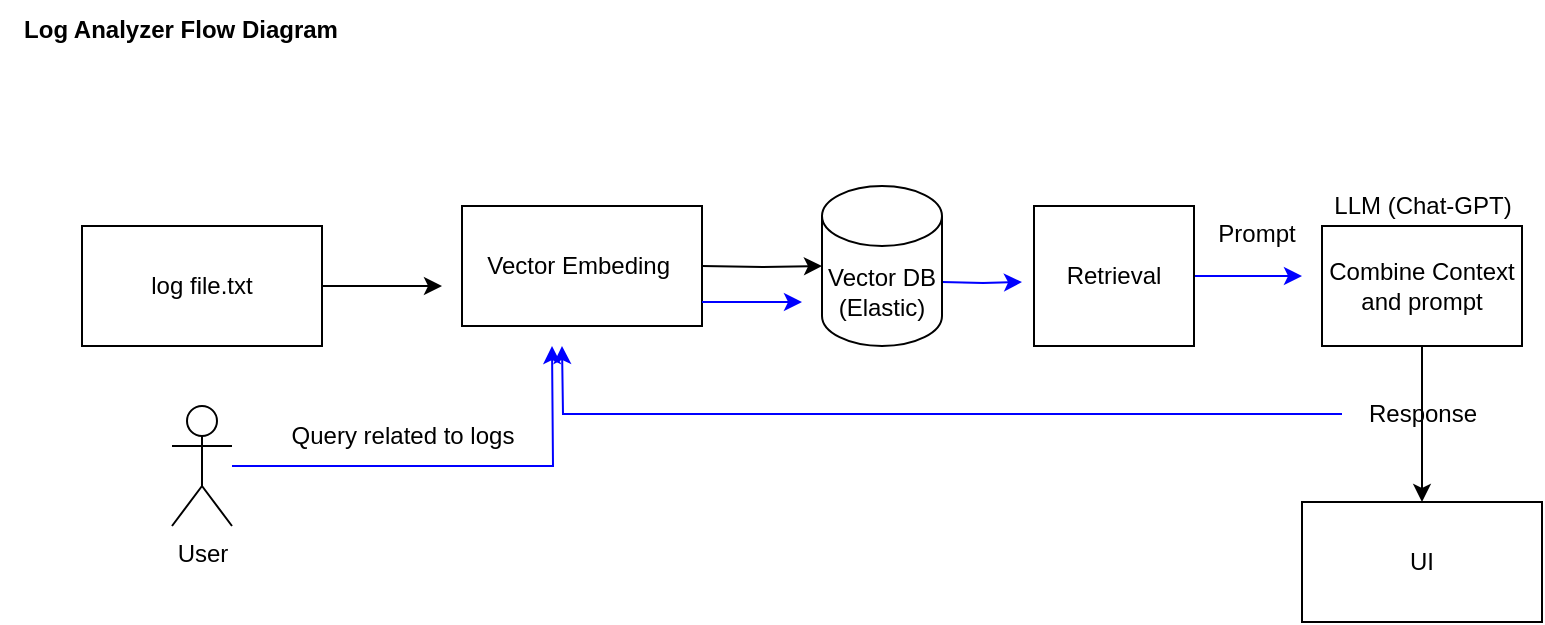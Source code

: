 <mxfile version="27.0.9">
  <diagram name="Page-1" id="0-kpMB3by7JxD0-51B-M">
    <mxGraphModel dx="1025" dy="1616" grid="1" gridSize="10" guides="1" tooltips="1" connect="1" arrows="1" fold="1" page="1" pageScale="1" pageWidth="850" pageHeight="1100" math="0" shadow="0">
      <root>
        <mxCell id="0" />
        <mxCell id="1" parent="0" />
        <mxCell id="7TJRHSgZhv9J6tBcqp8U-40" style="edgeStyle=orthogonalEdgeStyle;rounded=0;orthogonalLoop=1;jettySize=auto;html=1;" edge="1" parent="1" source="7TJRHSgZhv9J6tBcqp8U-41">
          <mxGeometry relative="1" as="geometry">
            <mxPoint x="230" y="-919" as="targetPoint" />
          </mxGeometry>
        </mxCell>
        <mxCell id="7TJRHSgZhv9J6tBcqp8U-41" value="log file.txt" style="rounded=0;whiteSpace=wrap;html=1;" vertex="1" parent="1">
          <mxGeometry x="50" y="-949" width="120" height="60" as="geometry" />
        </mxCell>
        <mxCell id="7TJRHSgZhv9J6tBcqp8U-42" value="" style="edgeStyle=orthogonalEdgeStyle;rounded=0;orthogonalLoop=1;jettySize=auto;html=1;" edge="1" parent="1" source="7TJRHSgZhv9J6tBcqp8U-43" target="7TJRHSgZhv9J6tBcqp8U-51">
          <mxGeometry relative="1" as="geometry" />
        </mxCell>
        <mxCell id="7TJRHSgZhv9J6tBcqp8U-43" value="&lt;div&gt;Combine Context and prompt&lt;/div&gt;" style="rounded=0;whiteSpace=wrap;html=1;" vertex="1" parent="1">
          <mxGeometry x="670" y="-949" width="100" height="60" as="geometry" />
        </mxCell>
        <mxCell id="7TJRHSgZhv9J6tBcqp8U-44" style="edgeStyle=orthogonalEdgeStyle;rounded=0;orthogonalLoop=1;jettySize=auto;html=1;entryX=0.5;entryY=1;entryDx=0;entryDy=0;strokeColor=#0000FF;" edge="1" parent="1" source="7TJRHSgZhv9J6tBcqp8U-45">
          <mxGeometry relative="1" as="geometry">
            <mxPoint x="285" y="-889" as="targetPoint" />
          </mxGeometry>
        </mxCell>
        <mxCell id="7TJRHSgZhv9J6tBcqp8U-45" value="User" style="shape=umlActor;verticalLabelPosition=bottom;verticalAlign=top;html=1;outlineConnect=0;" vertex="1" parent="1">
          <mxGeometry x="95" y="-859" width="30" height="60" as="geometry" />
        </mxCell>
        <mxCell id="7TJRHSgZhv9J6tBcqp8U-46" value="Query related to logs" style="text;html=1;align=center;verticalAlign=middle;resizable=0;points=[];autosize=1;strokeColor=none;fillColor=none;" vertex="1" parent="1">
          <mxGeometry x="145" y="-859" width="130" height="30" as="geometry" />
        </mxCell>
        <mxCell id="7TJRHSgZhv9J6tBcqp8U-51" value="UI" style="whiteSpace=wrap;html=1;rounded=0;" vertex="1" parent="1">
          <mxGeometry x="660" y="-811" width="120" height="60" as="geometry" />
        </mxCell>
        <mxCell id="7TJRHSgZhv9J6tBcqp8U-71" style="edgeStyle=orthogonalEdgeStyle;rounded=0;orthogonalLoop=1;jettySize=auto;html=1;fontFamily=Helvetica;fontSize=12;fontColor=default;strokeColor=#0000FF;" edge="1" parent="1" source="7TJRHSgZhv9J6tBcqp8U-52">
          <mxGeometry relative="1" as="geometry">
            <mxPoint x="290" y="-889" as="targetPoint" />
          </mxGeometry>
        </mxCell>
        <mxCell id="7TJRHSgZhv9J6tBcqp8U-52" value="Response" style="text;html=1;align=center;verticalAlign=middle;resizable=0;points=[];autosize=1;strokeColor=none;fillColor=none;" vertex="1" parent="1">
          <mxGeometry x="680" y="-870" width="80" height="30" as="geometry" />
        </mxCell>
        <mxCell id="7TJRHSgZhv9J6tBcqp8U-58" value="Vector Embeding&amp;nbsp;" style="rounded=0;whiteSpace=wrap;html=1;" vertex="1" parent="1">
          <mxGeometry x="240" y="-959" width="120" height="60" as="geometry" />
        </mxCell>
        <mxCell id="7TJRHSgZhv9J6tBcqp8U-72" style="edgeStyle=orthogonalEdgeStyle;rounded=0;orthogonalLoop=1;jettySize=auto;html=1;fontFamily=Helvetica;fontSize=12;fontColor=default;strokeColor=#0000FF;" edge="1" parent="1">
          <mxGeometry relative="1" as="geometry">
            <mxPoint x="520" y="-921" as="targetPoint" />
            <mxPoint x="480" y="-921" as="sourcePoint" />
          </mxGeometry>
        </mxCell>
        <mxCell id="7TJRHSgZhv9J6tBcqp8U-59" value="Vector DB&lt;div&gt;(Elastic)&lt;/div&gt;" style="shape=cylinder3;whiteSpace=wrap;html=1;boundedLbl=1;backgroundOutline=1;size=15;" vertex="1" parent="1">
          <mxGeometry x="420" y="-969" width="60" height="80" as="geometry" />
        </mxCell>
        <mxCell id="7TJRHSgZhv9J6tBcqp8U-60" style="edgeStyle=orthogonalEdgeStyle;rounded=0;orthogonalLoop=1;jettySize=auto;html=1;" edge="1" parent="1" target="7TJRHSgZhv9J6tBcqp8U-59">
          <mxGeometry relative="1" as="geometry">
            <mxPoint x="360" y="-929" as="sourcePoint" />
          </mxGeometry>
        </mxCell>
        <mxCell id="7TJRHSgZhv9J6tBcqp8U-61" value="" style="endArrow=classic;html=1;rounded=0;strokeColor=#0000FF;" edge="1" parent="1">
          <mxGeometry width="50" height="50" relative="1" as="geometry">
            <mxPoint x="360" y="-911" as="sourcePoint" />
            <mxPoint x="410" y="-911" as="targetPoint" />
          </mxGeometry>
        </mxCell>
        <mxCell id="7TJRHSgZhv9J6tBcqp8U-73" style="edgeStyle=orthogonalEdgeStyle;rounded=0;orthogonalLoop=1;jettySize=auto;html=1;fontFamily=Helvetica;fontSize=12;fontColor=default;strokeColor=#0000FF;" edge="1" parent="1" source="7TJRHSgZhv9J6tBcqp8U-63">
          <mxGeometry relative="1" as="geometry">
            <mxPoint x="660" y="-924" as="targetPoint" />
          </mxGeometry>
        </mxCell>
        <mxCell id="7TJRHSgZhv9J6tBcqp8U-63" value="Retrieval" style="rounded=0;whiteSpace=wrap;html=1;strokeColor=default;align=center;verticalAlign=middle;fontFamily=Helvetica;fontSize=12;fontColor=default;fillColor=default;" vertex="1" parent="1">
          <mxGeometry x="526" y="-959" width="80" height="70" as="geometry" />
        </mxCell>
        <mxCell id="7TJRHSgZhv9J6tBcqp8U-65" value="Prompt" style="text;html=1;align=center;verticalAlign=middle;resizable=0;points=[];autosize=1;strokeColor=none;fillColor=none;fontFamily=Helvetica;fontSize=12;fontColor=default;" vertex="1" parent="1">
          <mxGeometry x="607" y="-960" width="60" height="30" as="geometry" />
        </mxCell>
        <mxCell id="7TJRHSgZhv9J6tBcqp8U-74" value="LLM (Chat-GPT)" style="text;html=1;align=center;verticalAlign=middle;resizable=0;points=[];autosize=1;strokeColor=none;fillColor=none;fontFamily=Helvetica;fontSize=12;fontColor=default;" vertex="1" parent="1">
          <mxGeometry x="665" y="-974" width="110" height="30" as="geometry" />
        </mxCell>
        <mxCell id="7TJRHSgZhv9J6tBcqp8U-75" value="&lt;b&gt;Log Analyzer Flow Diagram&lt;/b&gt;" style="text;html=1;align=center;verticalAlign=middle;resizable=0;points=[];autosize=1;strokeColor=none;fillColor=none;fontFamily=Helvetica;fontSize=12;fontColor=default;" vertex="1" parent="1">
          <mxGeometry x="9" y="-1062" width="180" height="30" as="geometry" />
        </mxCell>
      </root>
    </mxGraphModel>
  </diagram>
</mxfile>
